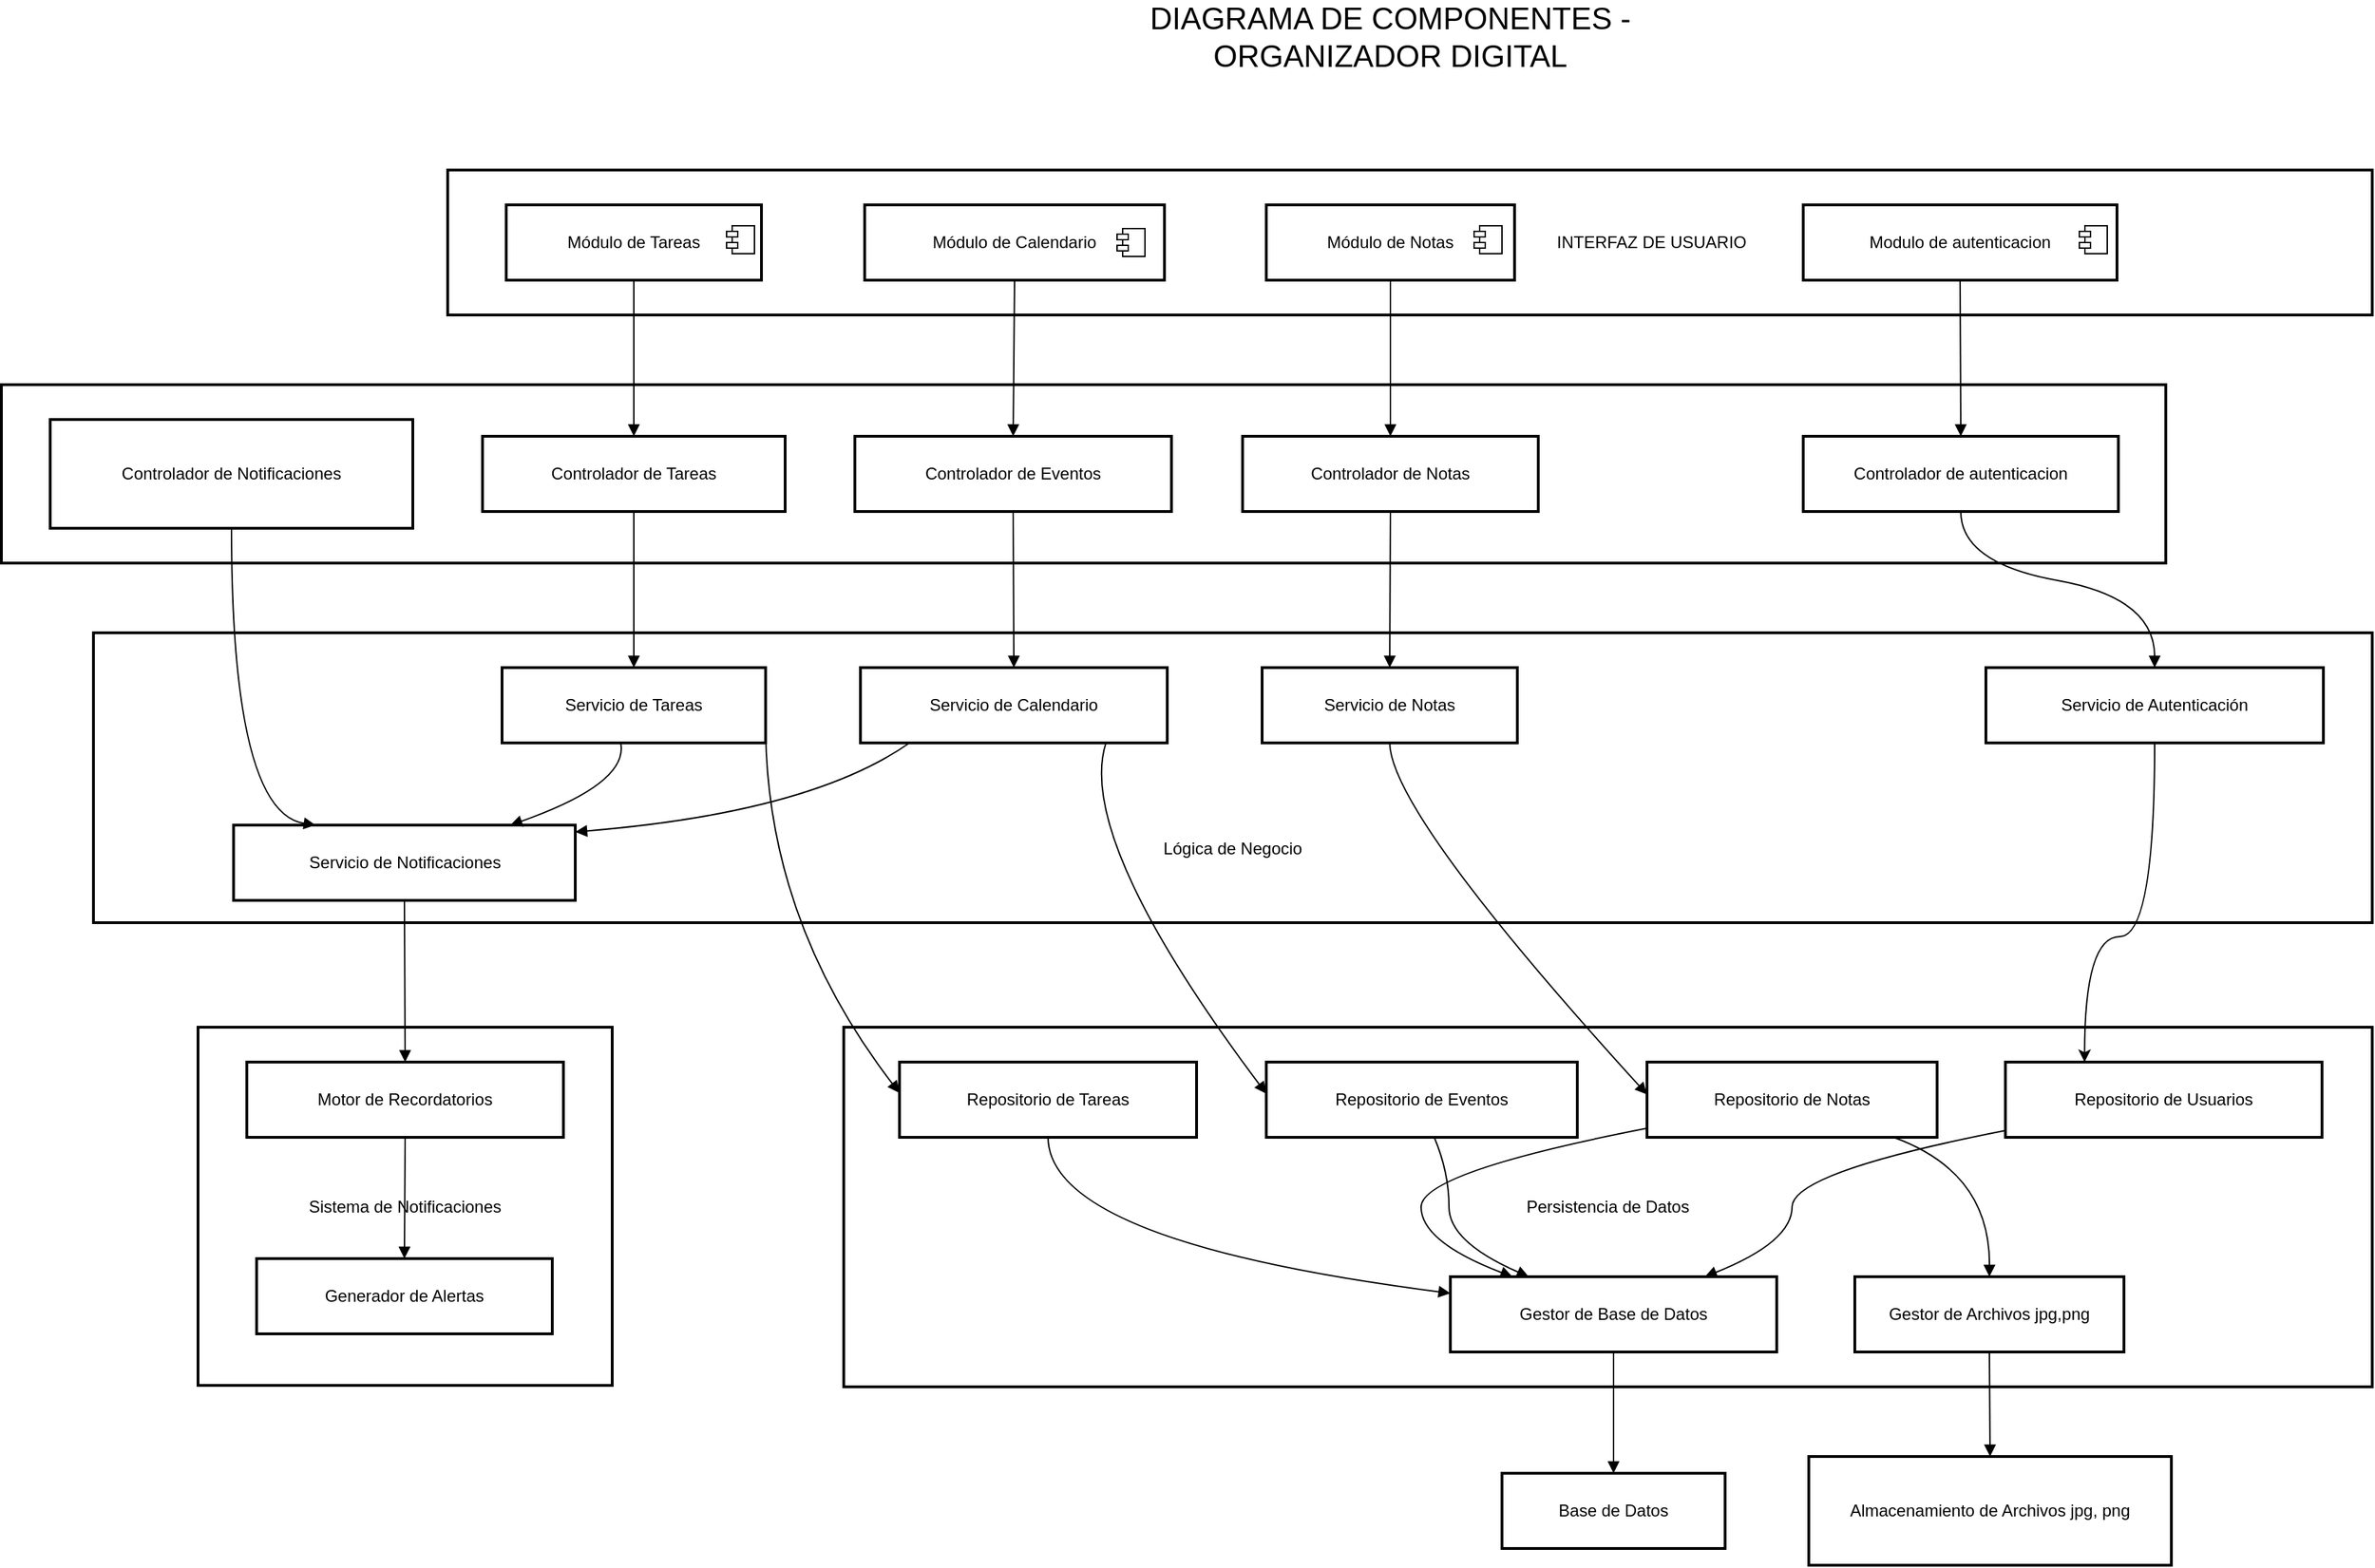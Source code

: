 <mxfile version="26.1.0">
  <diagram id="C5RBs43oDa-KdzZeNtuy" name="Page-1">
    <mxGraphModel dx="2240" dy="920" grid="1" gridSize="10" guides="1" tooltips="1" connect="1" arrows="1" fold="1" page="1" pageScale="1" pageWidth="827" pageHeight="1169" math="0" shadow="0">
      <root>
        <mxCell id="WIyWlLk6GJQsqaUBKTNV-0" />
        <mxCell id="WIyWlLk6GJQsqaUBKTNV-1" parent="WIyWlLk6GJQsqaUBKTNV-0" />
        <mxCell id="RXg9fFN52jrWRGp2dkTv-0" value="Sistema de Notificaciones" style="whiteSpace=wrap;strokeWidth=2;" parent="WIyWlLk6GJQsqaUBKTNV-1" vertex="1">
          <mxGeometry x="261" y="1135" width="297" height="257" as="geometry" />
        </mxCell>
        <mxCell id="RXg9fFN52jrWRGp2dkTv-1" value="Persistencia de Datos" style="whiteSpace=wrap;strokeWidth=2;" parent="WIyWlLk6GJQsqaUBKTNV-1" vertex="1">
          <mxGeometry x="724" y="1135" width="1096" height="258" as="geometry" />
        </mxCell>
        <mxCell id="RXg9fFN52jrWRGp2dkTv-2" value="&#xa;&#xa;&#xa;&#xa;&#xa;&#xa;&#xa;Lógica de Negocio" style="whiteSpace=wrap;strokeWidth=2;" parent="WIyWlLk6GJQsqaUBKTNV-1" vertex="1">
          <mxGeometry x="186" y="852" width="1634" height="208" as="geometry" />
        </mxCell>
        <mxCell id="RXg9fFN52jrWRGp2dkTv-3" value="Controladores" style="whiteSpace=wrap;strokeWidth=2;" parent="WIyWlLk6GJQsqaUBKTNV-1" vertex="1">
          <mxGeometry x="120" y="674" width="1552" height="128" as="geometry" />
        </mxCell>
        <mxCell id="RXg9fFN52jrWRGp2dkTv-4" value="                                                                                                        INTERFAZ DE USUARIO" style="whiteSpace=wrap;strokeWidth=2;" parent="WIyWlLk6GJQsqaUBKTNV-1" vertex="1">
          <mxGeometry x="440" y="520" width="1380" height="104" as="geometry" />
        </mxCell>
        <mxCell id="RXg9fFN52jrWRGp2dkTv-5" value="Módulo de Tareas" style="whiteSpace=wrap;strokeWidth=2;" parent="WIyWlLk6GJQsqaUBKTNV-1" vertex="1">
          <mxGeometry x="482" y="545" width="183" height="54" as="geometry" />
        </mxCell>
        <mxCell id="RXg9fFN52jrWRGp2dkTv-6" value="Módulo de Notas" style="whiteSpace=wrap;strokeWidth=2;" parent="WIyWlLk6GJQsqaUBKTNV-1" vertex="1">
          <mxGeometry x="1027" y="545" width="178" height="54" as="geometry" />
        </mxCell>
        <mxCell id="RXg9fFN52jrWRGp2dkTv-7" value="Módulo de Calendario" style="whiteSpace=wrap;strokeWidth=2;" parent="WIyWlLk6GJQsqaUBKTNV-1" vertex="1">
          <mxGeometry x="739" y="545" width="215" height="54" as="geometry" />
        </mxCell>
        <mxCell id="RXg9fFN52jrWRGp2dkTv-9" value="Modulo de autenticacion" style="whiteSpace=wrap;strokeWidth=2;" parent="WIyWlLk6GJQsqaUBKTNV-1" vertex="1">
          <mxGeometry x="1412" y="545" width="225" height="54" as="geometry" />
        </mxCell>
        <mxCell id="RXg9fFN52jrWRGp2dkTv-10" value="Controlador de Tareas" style="whiteSpace=wrap;strokeWidth=2;" parent="WIyWlLk6GJQsqaUBKTNV-1" vertex="1">
          <mxGeometry x="465" y="711" width="217" height="54" as="geometry" />
        </mxCell>
        <mxCell id="RXg9fFN52jrWRGp2dkTv-11" value="Controlador de Notas" style="whiteSpace=wrap;strokeWidth=2;" parent="WIyWlLk6GJQsqaUBKTNV-1" vertex="1">
          <mxGeometry x="1010" y="711" width="212" height="54" as="geometry" />
        </mxCell>
        <mxCell id="RXg9fFN52jrWRGp2dkTv-12" value="Controlador de Eventos" style="whiteSpace=wrap;strokeWidth=2;" parent="WIyWlLk6GJQsqaUBKTNV-1" vertex="1">
          <mxGeometry x="732" y="711" width="227" height="54" as="geometry" />
        </mxCell>
        <mxCell id="RXg9fFN52jrWRGp2dkTv-13" value="Controlador de autenticacion" style="whiteSpace=wrap;strokeWidth=2;" parent="WIyWlLk6GJQsqaUBKTNV-1" vertex="1">
          <mxGeometry x="1412" y="711" width="226" height="54" as="geometry" />
        </mxCell>
        <mxCell id="RXg9fFN52jrWRGp2dkTv-14" value="Controlador de Notificaciones" style="whiteSpace=wrap;strokeWidth=2;" parent="WIyWlLk6GJQsqaUBKTNV-1" vertex="1">
          <mxGeometry x="155" y="699" width="260" height="78" as="geometry" />
        </mxCell>
        <mxCell id="RXg9fFN52jrWRGp2dkTv-15" value="Servicio de Tareas" style="whiteSpace=wrap;strokeWidth=2;" parent="WIyWlLk6GJQsqaUBKTNV-1" vertex="1">
          <mxGeometry x="479" y="877" width="189" height="54" as="geometry" />
        </mxCell>
        <mxCell id="RXg9fFN52jrWRGp2dkTv-16" value="Servicio de Notas" style="whiteSpace=wrap;strokeWidth=2;" parent="WIyWlLk6GJQsqaUBKTNV-1" vertex="1">
          <mxGeometry x="1024" y="877" width="183" height="54" as="geometry" />
        </mxCell>
        <mxCell id="RXg9fFN52jrWRGp2dkTv-17" value="Servicio de Calendario" style="whiteSpace=wrap;strokeWidth=2;" parent="WIyWlLk6GJQsqaUBKTNV-1" vertex="1">
          <mxGeometry x="736" y="877" width="220" height="54" as="geometry" />
        </mxCell>
        <mxCell id="RXg9fFN52jrWRGp2dkTv-60" style="edgeStyle=orthogonalEdgeStyle;rounded=0;orthogonalLoop=1;jettySize=auto;html=1;exitX=0.5;exitY=1;exitDx=0;exitDy=0;entryX=0.25;entryY=0;entryDx=0;entryDy=0;curved=1;" parent="WIyWlLk6GJQsqaUBKTNV-1" source="RXg9fFN52jrWRGp2dkTv-18" target="RXg9fFN52jrWRGp2dkTv-25" edge="1">
          <mxGeometry relative="1" as="geometry">
            <Array as="points">
              <mxPoint x="1664" y="1070" />
              <mxPoint x="1614" y="1070" />
            </Array>
          </mxGeometry>
        </mxCell>
        <mxCell id="RXg9fFN52jrWRGp2dkTv-18" value="Servicio de Autenticación" style="whiteSpace=wrap;strokeWidth=2;" parent="WIyWlLk6GJQsqaUBKTNV-1" vertex="1">
          <mxGeometry x="1543" y="877" width="242" height="54" as="geometry" />
        </mxCell>
        <mxCell id="RXg9fFN52jrWRGp2dkTv-19" value="Servicio de Notificaciones" style="whiteSpace=wrap;strokeWidth=2;" parent="WIyWlLk6GJQsqaUBKTNV-1" vertex="1">
          <mxGeometry x="286.5" y="990" width="245" height="54" as="geometry" />
        </mxCell>
        <mxCell id="RXg9fFN52jrWRGp2dkTv-21" value="Gestor de Base de Datos" style="whiteSpace=wrap;strokeWidth=2;" parent="WIyWlLk6GJQsqaUBKTNV-1" vertex="1">
          <mxGeometry x="1159" y="1314" width="234" height="54" as="geometry" />
        </mxCell>
        <mxCell id="RXg9fFN52jrWRGp2dkTv-22" value="Repositorio de Tareas" style="whiteSpace=wrap;strokeWidth=2;" parent="WIyWlLk6GJQsqaUBKTNV-1" vertex="1">
          <mxGeometry x="764" y="1160" width="213" height="54" as="geometry" />
        </mxCell>
        <mxCell id="RXg9fFN52jrWRGp2dkTv-23" value="Repositorio de Notas" style="whiteSpace=wrap;strokeWidth=2;" parent="WIyWlLk6GJQsqaUBKTNV-1" vertex="1">
          <mxGeometry x="1300" y="1160" width="208" height="54" as="geometry" />
        </mxCell>
        <mxCell id="RXg9fFN52jrWRGp2dkTv-24" value="Repositorio de Eventos" style="whiteSpace=wrap;strokeWidth=2;" parent="WIyWlLk6GJQsqaUBKTNV-1" vertex="1">
          <mxGeometry x="1027" y="1160" width="223" height="54" as="geometry" />
        </mxCell>
        <mxCell id="RXg9fFN52jrWRGp2dkTv-25" value="Repositorio de Usuarios" style="whiteSpace=wrap;strokeWidth=2;" parent="WIyWlLk6GJQsqaUBKTNV-1" vertex="1">
          <mxGeometry x="1557" y="1160" width="227" height="54" as="geometry" />
        </mxCell>
        <mxCell id="RXg9fFN52jrWRGp2dkTv-26" value="Gestor de Archivos jpg,png" style="whiteSpace=wrap;strokeWidth=2;" parent="WIyWlLk6GJQsqaUBKTNV-1" vertex="1">
          <mxGeometry x="1449" y="1314" width="193" height="54" as="geometry" />
        </mxCell>
        <mxCell id="RXg9fFN52jrWRGp2dkTv-27" value="Motor de Recordatorios" style="whiteSpace=wrap;strokeWidth=2;" parent="WIyWlLk6GJQsqaUBKTNV-1" vertex="1">
          <mxGeometry x="296" y="1160" width="227" height="54" as="geometry" />
        </mxCell>
        <mxCell id="RXg9fFN52jrWRGp2dkTv-28" value="Generador de Alertas" style="whiteSpace=wrap;strokeWidth=2;" parent="WIyWlLk6GJQsqaUBKTNV-1" vertex="1">
          <mxGeometry x="303" y="1301" width="212" height="54" as="geometry" />
        </mxCell>
        <mxCell id="RXg9fFN52jrWRGp2dkTv-29" value="Base de Datos" style="whiteSpace=wrap;strokeWidth=2;" parent="WIyWlLk6GJQsqaUBKTNV-1" vertex="1">
          <mxGeometry x="1196" y="1455" width="160" height="54" as="geometry" />
        </mxCell>
        <mxCell id="RXg9fFN52jrWRGp2dkTv-30" value="Almacenamiento de Archivos jpg, png" style="whiteSpace=wrap;strokeWidth=2;" parent="WIyWlLk6GJQsqaUBKTNV-1" vertex="1">
          <mxGeometry x="1416" y="1443" width="260" height="78" as="geometry" />
        </mxCell>
        <mxCell id="RXg9fFN52jrWRGp2dkTv-31" value="" style="curved=1;startArrow=none;endArrow=block;exitX=0.5;exitY=1;entryX=0.5;entryY=0;rounded=0;" parent="WIyWlLk6GJQsqaUBKTNV-1" source="RXg9fFN52jrWRGp2dkTv-5" target="RXg9fFN52jrWRGp2dkTv-10" edge="1">
          <mxGeometry relative="1" as="geometry">
            <Array as="points" />
          </mxGeometry>
        </mxCell>
        <mxCell id="RXg9fFN52jrWRGp2dkTv-32" value="" style="curved=1;startArrow=none;endArrow=block;exitX=0.5;exitY=1;entryX=0.5;entryY=0;rounded=0;" parent="WIyWlLk6GJQsqaUBKTNV-1" source="RXg9fFN52jrWRGp2dkTv-6" target="RXg9fFN52jrWRGp2dkTv-11" edge="1">
          <mxGeometry relative="1" as="geometry">
            <Array as="points" />
          </mxGeometry>
        </mxCell>
        <mxCell id="RXg9fFN52jrWRGp2dkTv-33" value="" style="curved=1;startArrow=none;endArrow=block;exitX=0.5;exitY=1;entryX=0.5;entryY=0;rounded=0;" parent="WIyWlLk6GJQsqaUBKTNV-1" source="RXg9fFN52jrWRGp2dkTv-7" target="RXg9fFN52jrWRGp2dkTv-12" edge="1">
          <mxGeometry relative="1" as="geometry">
            <Array as="points" />
          </mxGeometry>
        </mxCell>
        <mxCell id="RXg9fFN52jrWRGp2dkTv-35" value="" style="curved=1;startArrow=none;endArrow=block;exitX=0.5;exitY=1;entryX=0.5;entryY=0;rounded=0;" parent="WIyWlLk6GJQsqaUBKTNV-1" source="RXg9fFN52jrWRGp2dkTv-9" target="RXg9fFN52jrWRGp2dkTv-13" edge="1">
          <mxGeometry relative="1" as="geometry">
            <Array as="points" />
          </mxGeometry>
        </mxCell>
        <mxCell id="RXg9fFN52jrWRGp2dkTv-36" value="" style="curved=1;startArrow=none;endArrow=block;exitX=0.5;exitY=1;entryX=0.5;entryY=0;rounded=0;" parent="WIyWlLk6GJQsqaUBKTNV-1" source="RXg9fFN52jrWRGp2dkTv-10" target="RXg9fFN52jrWRGp2dkTv-15" edge="1">
          <mxGeometry relative="1" as="geometry">
            <Array as="points" />
          </mxGeometry>
        </mxCell>
        <mxCell id="RXg9fFN52jrWRGp2dkTv-37" value="" style="curved=1;startArrow=none;endArrow=block;exitX=0.5;exitY=1;entryX=0.5;entryY=0;rounded=0;" parent="WIyWlLk6GJQsqaUBKTNV-1" source="RXg9fFN52jrWRGp2dkTv-11" target="RXg9fFN52jrWRGp2dkTv-16" edge="1">
          <mxGeometry relative="1" as="geometry">
            <Array as="points" />
          </mxGeometry>
        </mxCell>
        <mxCell id="RXg9fFN52jrWRGp2dkTv-38" value="" style="curved=1;startArrow=none;endArrow=block;exitX=0.5;exitY=1;entryX=0.5;entryY=0;rounded=0;" parent="WIyWlLk6GJQsqaUBKTNV-1" source="RXg9fFN52jrWRGp2dkTv-12" target="RXg9fFN52jrWRGp2dkTv-17" edge="1">
          <mxGeometry relative="1" as="geometry">
            <Array as="points" />
          </mxGeometry>
        </mxCell>
        <mxCell id="RXg9fFN52jrWRGp2dkTv-39" value="" style="curved=1;startArrow=none;endArrow=block;exitX=0.5;exitY=1;entryX=0.5;entryY=0;rounded=0;" parent="WIyWlLk6GJQsqaUBKTNV-1" source="RXg9fFN52jrWRGp2dkTv-13" target="RXg9fFN52jrWRGp2dkTv-18" edge="1">
          <mxGeometry relative="1" as="geometry">
            <Array as="points">
              <mxPoint x="1525" y="802" />
              <mxPoint x="1664" y="827" />
            </Array>
          </mxGeometry>
        </mxCell>
        <mxCell id="RXg9fFN52jrWRGp2dkTv-40" value="" style="curved=1;startArrow=none;endArrow=block;exitX=0.5;exitY=1;entryX=0.24;entryY=0;rounded=0;" parent="WIyWlLk6GJQsqaUBKTNV-1" source="RXg9fFN52jrWRGp2dkTv-14" target="RXg9fFN52jrWRGp2dkTv-19" edge="1">
          <mxGeometry relative="1" as="geometry">
            <Array as="points">
              <mxPoint x="285" y="981" />
            </Array>
          </mxGeometry>
        </mxCell>
        <mxCell id="RXg9fFN52jrWRGp2dkTv-41" value="" style="curved=1;startArrow=none;endArrow=block;exitX=1;exitY=0.86;entryX=0;entryY=0.41;rounded=0;" parent="WIyWlLk6GJQsqaUBKTNV-1" source="RXg9fFN52jrWRGp2dkTv-15" target="RXg9fFN52jrWRGp2dkTv-22" edge="1">
          <mxGeometry relative="1" as="geometry">
            <Array as="points">
              <mxPoint x="670" y="1060" />
            </Array>
          </mxGeometry>
        </mxCell>
        <mxCell id="RXg9fFN52jrWRGp2dkTv-42" value="" style="curved=1;startArrow=none;endArrow=block;exitX=0.5;exitY=1;entryX=0;entryY=0.43;rounded=0;" parent="WIyWlLk6GJQsqaUBKTNV-1" source="RXg9fFN52jrWRGp2dkTv-16" target="RXg9fFN52jrWRGp2dkTv-23" edge="1">
          <mxGeometry relative="1" as="geometry">
            <Array as="points">
              <mxPoint x="1116" y="981" />
            </Array>
          </mxGeometry>
        </mxCell>
        <mxCell id="RXg9fFN52jrWRGp2dkTv-43" value="" style="curved=1;startArrow=none;endArrow=block;exitX=0.8;exitY=1;entryX=0;entryY=0.42;rounded=0;" parent="WIyWlLk6GJQsqaUBKTNV-1" source="RXg9fFN52jrWRGp2dkTv-17" target="RXg9fFN52jrWRGp2dkTv-24" edge="1">
          <mxGeometry relative="1" as="geometry">
            <Array as="points">
              <mxPoint x="890" y="1000" />
            </Array>
          </mxGeometry>
        </mxCell>
        <mxCell id="RXg9fFN52jrWRGp2dkTv-45" value="" style="curved=1;startArrow=none;endArrow=block;exitX=0.5;exitY=1;entryX=0.5;entryY=0;rounded=0;" parent="WIyWlLk6GJQsqaUBKTNV-1" source="RXg9fFN52jrWRGp2dkTv-19" target="RXg9fFN52jrWRGp2dkTv-27" edge="1">
          <mxGeometry relative="1" as="geometry">
            <Array as="points" />
          </mxGeometry>
        </mxCell>
        <mxCell id="RXg9fFN52jrWRGp2dkTv-46" value="" style="curved=1;startArrow=none;endArrow=block;exitX=0.5;exitY=1;entryX=0;entryY=0.22;rounded=0;" parent="WIyWlLk6GJQsqaUBKTNV-1" source="RXg9fFN52jrWRGp2dkTv-22" target="RXg9fFN52jrWRGp2dkTv-21" edge="1">
          <mxGeometry relative="1" as="geometry">
            <Array as="points">
              <mxPoint x="871" y="1289" />
            </Array>
          </mxGeometry>
        </mxCell>
        <mxCell id="RXg9fFN52jrWRGp2dkTv-47" value="" style="curved=1;startArrow=none;endArrow=block;exitX=0;exitY=0.88;entryX=0.19;entryY=0;rounded=0;" parent="WIyWlLk6GJQsqaUBKTNV-1" source="RXg9fFN52jrWRGp2dkTv-23" target="RXg9fFN52jrWRGp2dkTv-21" edge="1">
          <mxGeometry relative="1" as="geometry">
            <Array as="points">
              <mxPoint x="1138" y="1239" />
              <mxPoint x="1138" y="1289" />
            </Array>
          </mxGeometry>
        </mxCell>
        <mxCell id="RXg9fFN52jrWRGp2dkTv-48" value="" style="curved=1;startArrow=none;endArrow=block;exitX=0.54;exitY=1;entryX=0.24;entryY=0;rounded=0;" parent="WIyWlLk6GJQsqaUBKTNV-1" source="RXg9fFN52jrWRGp2dkTv-24" target="RXg9fFN52jrWRGp2dkTv-21" edge="1">
          <mxGeometry relative="1" as="geometry">
            <Array as="points">
              <mxPoint x="1158" y="1239" />
              <mxPoint x="1158" y="1289" />
            </Array>
          </mxGeometry>
        </mxCell>
        <mxCell id="RXg9fFN52jrWRGp2dkTv-49" value="" style="curved=1;startArrow=none;endArrow=block;exitX=0;exitY=0.91;entryX=0.78;entryY=0;rounded=0;" parent="WIyWlLk6GJQsqaUBKTNV-1" source="RXg9fFN52jrWRGp2dkTv-25" target="RXg9fFN52jrWRGp2dkTv-21" edge="1">
          <mxGeometry relative="1" as="geometry">
            <Array as="points">
              <mxPoint x="1404" y="1239" />
              <mxPoint x="1404" y="1289" />
            </Array>
          </mxGeometry>
        </mxCell>
        <mxCell id="RXg9fFN52jrWRGp2dkTv-50" value="" style="curved=1;startArrow=none;endArrow=block;exitX=0.5;exitY=1;entryX=0.5;entryY=0;rounded=0;" parent="WIyWlLk6GJQsqaUBKTNV-1" source="RXg9fFN52jrWRGp2dkTv-26" target="RXg9fFN52jrWRGp2dkTv-30" edge="1">
          <mxGeometry relative="1" as="geometry">
            <Array as="points" />
          </mxGeometry>
        </mxCell>
        <mxCell id="RXg9fFN52jrWRGp2dkTv-51" value="" style="curved=1;startArrow=none;endArrow=block;exitX=0.85;exitY=1;entryX=0.5;entryY=0;rounded=0;" parent="WIyWlLk6GJQsqaUBKTNV-1" source="RXg9fFN52jrWRGp2dkTv-23" target="RXg9fFN52jrWRGp2dkTv-26" edge="1">
          <mxGeometry relative="1" as="geometry">
            <Array as="points">
              <mxPoint x="1546" y="1239" />
            </Array>
          </mxGeometry>
        </mxCell>
        <mxCell id="RXg9fFN52jrWRGp2dkTv-52" value="" style="curved=1;startArrow=none;endArrow=block;exitX=0.5;exitY=1;entryX=0.5;entryY=0;rounded=0;" parent="WIyWlLk6GJQsqaUBKTNV-1" source="RXg9fFN52jrWRGp2dkTv-27" target="RXg9fFN52jrWRGp2dkTv-28" edge="1">
          <mxGeometry relative="1" as="geometry">
            <Array as="points" />
          </mxGeometry>
        </mxCell>
        <mxCell id="RXg9fFN52jrWRGp2dkTv-53" value="" style="curved=1;startArrow=none;endArrow=block;exitX=0.45;exitY=1;entryX=0.81;entryY=0;rounded=0;" parent="WIyWlLk6GJQsqaUBKTNV-1" source="RXg9fFN52jrWRGp2dkTv-15" target="RXg9fFN52jrWRGp2dkTv-19" edge="1">
          <mxGeometry relative="1" as="geometry">
            <Array as="points">
              <mxPoint x="570" y="960" />
            </Array>
          </mxGeometry>
        </mxCell>
        <mxCell id="RXg9fFN52jrWRGp2dkTv-54" value="" style="curved=1;startArrow=none;endArrow=block;exitX=0.16;exitY=1;entryX=1;entryY=0.09;rounded=0;" parent="WIyWlLk6GJQsqaUBKTNV-1" source="RXg9fFN52jrWRGp2dkTv-17" target="RXg9fFN52jrWRGp2dkTv-19" edge="1">
          <mxGeometry relative="1" as="geometry">
            <Array as="points">
              <mxPoint x="700" y="981" />
            </Array>
          </mxGeometry>
        </mxCell>
        <mxCell id="RXg9fFN52jrWRGp2dkTv-55" value="" style="curved=1;startArrow=none;endArrow=block;exitX=0.5;exitY=1;entryX=0.5;entryY=0;rounded=0;" parent="WIyWlLk6GJQsqaUBKTNV-1" source="RXg9fFN52jrWRGp2dkTv-21" target="RXg9fFN52jrWRGp2dkTv-29" edge="1">
          <mxGeometry relative="1" as="geometry">
            <Array as="points" />
          </mxGeometry>
        </mxCell>
        <mxCell id="RXg9fFN52jrWRGp2dkTv-61" value="DIAGRAMA DE COMPONENTES - ORGANIZADOR DIGITAL" style="text;html=1;align=center;verticalAlign=middle;whiteSpace=wrap;rounded=0;fontSize=22;" parent="WIyWlLk6GJQsqaUBKTNV-1" vertex="1">
          <mxGeometry x="926" y="410" width="380" height="30" as="geometry" />
        </mxCell>
        <mxCell id="RXg9fFN52jrWRGp2dkTv-64" value="" style="shape=module;jettyWidth=8;jettyHeight=4;" parent="WIyWlLk6GJQsqaUBKTNV-1" vertex="1">
          <mxGeometry x="1610" y="560" width="20" height="20" as="geometry" />
        </mxCell>
        <mxCell id="RXg9fFN52jrWRGp2dkTv-65" value="" style="shape=module;jettyWidth=8;jettyHeight=4;" parent="WIyWlLk6GJQsqaUBKTNV-1" vertex="1">
          <mxGeometry x="1176" y="560" width="20" height="20" as="geometry" />
        </mxCell>
        <mxCell id="RXg9fFN52jrWRGp2dkTv-67" value="" style="shape=module;jettyWidth=8;jettyHeight=4;" parent="WIyWlLk6GJQsqaUBKTNV-1" vertex="1">
          <mxGeometry x="920" y="562" width="20" height="20" as="geometry" />
        </mxCell>
        <mxCell id="RXg9fFN52jrWRGp2dkTv-68" value="" style="shape=module;jettyWidth=8;jettyHeight=4;" parent="WIyWlLk6GJQsqaUBKTNV-1" vertex="1">
          <mxGeometry x="640" y="560" width="20" height="20" as="geometry" />
        </mxCell>
      </root>
    </mxGraphModel>
  </diagram>
</mxfile>
